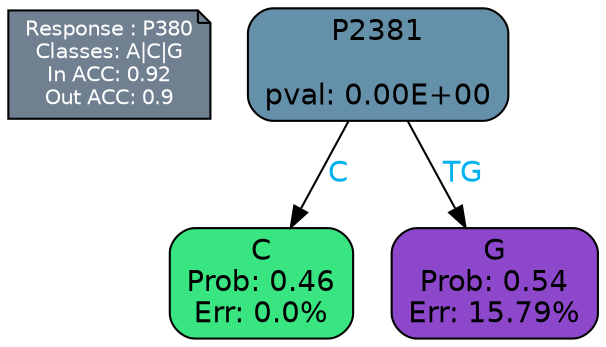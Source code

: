 digraph Tree {
node [shape=box, style="filled, rounded", color="black", fontname=helvetica] ;
graph [ranksep=equally, splines=polylines, bgcolor=transparent, dpi=600] ;
edge [fontname=helvetica] ;
LEGEND [label="Response : P380
Classes: A|C|G
In ACC: 0.92
Out ACC: 0.9
",shape=note,align=left,style=filled,fillcolor="slategray",fontcolor="white",fontsize=10];1 [label="P2381

pval: 0.00E+00", fillcolor="#6590a9"] ;
2 [label="C
Prob: 0.46
Err: 0.0%", fillcolor="#39e581"] ;
3 [label="G
Prob: 0.54
Err: 15.79%", fillcolor="#8c47cb"] ;
1 -> 2 [label="C",fontcolor=deepskyblue2] ;
1 -> 3 [label="TG",fontcolor=deepskyblue2] ;
{rank = same; 2;3;}{rank = same; LEGEND;1;}}